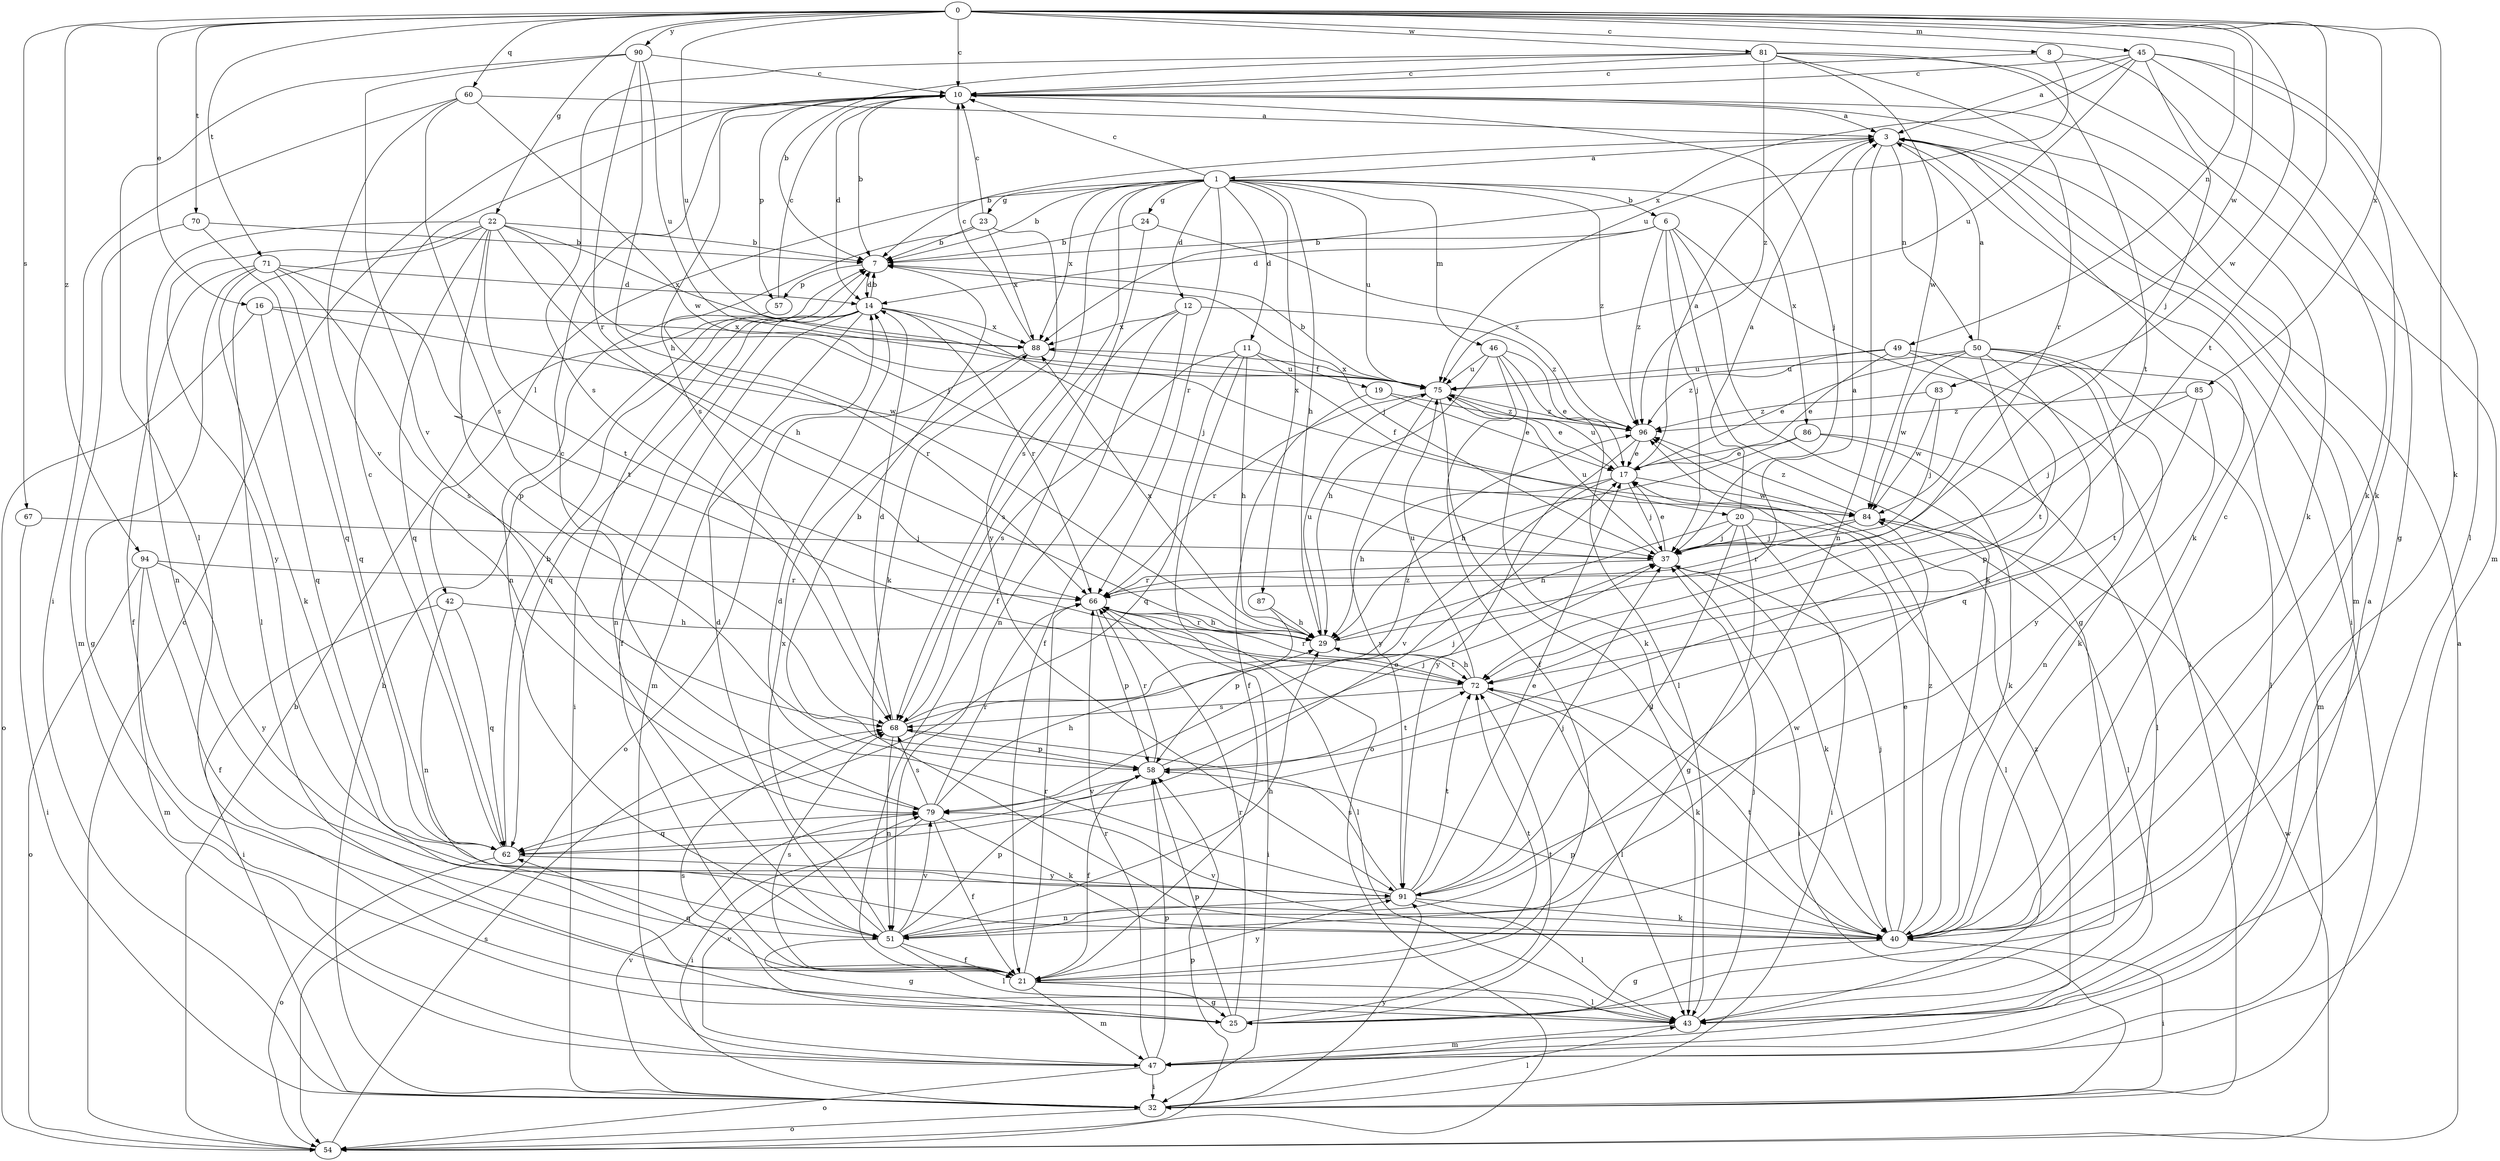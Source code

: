 strict digraph  {
0;
1;
3;
6;
7;
8;
10;
11;
12;
14;
16;
17;
19;
20;
21;
22;
23;
24;
25;
29;
32;
37;
40;
42;
43;
45;
46;
47;
49;
50;
51;
54;
57;
58;
60;
62;
66;
67;
68;
70;
71;
72;
75;
79;
81;
83;
84;
85;
86;
87;
88;
90;
91;
94;
96;
0 -> 8  [label=c];
0 -> 10  [label=c];
0 -> 16  [label=e];
0 -> 22  [label=g];
0 -> 40  [label=k];
0 -> 45  [label=m];
0 -> 49  [label=n];
0 -> 60  [label=q];
0 -> 67  [label=s];
0 -> 70  [label=t];
0 -> 71  [label=t];
0 -> 72  [label=t];
0 -> 75  [label=u];
0 -> 81  [label=w];
0 -> 83  [label=w];
0 -> 84  [label=w];
0 -> 85  [label=x];
0 -> 90  [label=y];
0 -> 94  [label=z];
1 -> 6  [label=b];
1 -> 7  [label=b];
1 -> 10  [label=c];
1 -> 11  [label=d];
1 -> 12  [label=d];
1 -> 23  [label=g];
1 -> 24  [label=g];
1 -> 29  [label=h];
1 -> 42  [label=l];
1 -> 46  [label=m];
1 -> 66  [label=r];
1 -> 68  [label=s];
1 -> 75  [label=u];
1 -> 86  [label=x];
1 -> 87  [label=x];
1 -> 88  [label=x];
1 -> 91  [label=y];
1 -> 96  [label=z];
3 -> 1  [label=a];
3 -> 7  [label=b];
3 -> 32  [label=i];
3 -> 40  [label=k];
3 -> 47  [label=m];
3 -> 50  [label=n];
3 -> 51  [label=n];
6 -> 7  [label=b];
6 -> 14  [label=d];
6 -> 25  [label=g];
6 -> 32  [label=i];
6 -> 37  [label=j];
6 -> 40  [label=k];
6 -> 96  [label=z];
7 -> 14  [label=d];
7 -> 37  [label=j];
7 -> 57  [label=p];
8 -> 10  [label=c];
8 -> 40  [label=k];
8 -> 75  [label=u];
10 -> 3  [label=a];
10 -> 7  [label=b];
10 -> 14  [label=d];
10 -> 37  [label=j];
10 -> 40  [label=k];
10 -> 57  [label=p];
10 -> 68  [label=s];
11 -> 19  [label=f];
11 -> 20  [label=f];
11 -> 29  [label=h];
11 -> 54  [label=o];
11 -> 62  [label=q];
11 -> 68  [label=s];
12 -> 21  [label=f];
12 -> 51  [label=n];
12 -> 68  [label=s];
12 -> 88  [label=x];
12 -> 96  [label=z];
14 -> 7  [label=b];
14 -> 21  [label=f];
14 -> 32  [label=i];
14 -> 37  [label=j];
14 -> 47  [label=m];
14 -> 51  [label=n];
14 -> 62  [label=q];
14 -> 66  [label=r];
14 -> 88  [label=x];
16 -> 54  [label=o];
16 -> 62  [label=q];
16 -> 84  [label=w];
16 -> 88  [label=x];
17 -> 3  [label=a];
17 -> 29  [label=h];
17 -> 37  [label=j];
17 -> 75  [label=u];
17 -> 79  [label=v];
17 -> 84  [label=w];
19 -> 17  [label=e];
19 -> 21  [label=f];
19 -> 96  [label=z];
20 -> 3  [label=a];
20 -> 25  [label=g];
20 -> 29  [label=h];
20 -> 32  [label=i];
20 -> 37  [label=j];
20 -> 43  [label=l];
20 -> 91  [label=y];
21 -> 25  [label=g];
21 -> 43  [label=l];
21 -> 47  [label=m];
21 -> 62  [label=q];
21 -> 66  [label=r];
21 -> 68  [label=s];
21 -> 72  [label=t];
21 -> 91  [label=y];
22 -> 7  [label=b];
22 -> 29  [label=h];
22 -> 37  [label=j];
22 -> 43  [label=l];
22 -> 51  [label=n];
22 -> 58  [label=p];
22 -> 62  [label=q];
22 -> 72  [label=t];
22 -> 88  [label=x];
22 -> 91  [label=y];
23 -> 7  [label=b];
23 -> 10  [label=c];
23 -> 40  [label=k];
23 -> 51  [label=n];
23 -> 88  [label=x];
24 -> 7  [label=b];
24 -> 21  [label=f];
24 -> 96  [label=z];
25 -> 58  [label=p];
25 -> 66  [label=r];
25 -> 68  [label=s];
25 -> 72  [label=t];
29 -> 3  [label=a];
29 -> 66  [label=r];
29 -> 72  [label=t];
29 -> 75  [label=u];
29 -> 88  [label=x];
32 -> 7  [label=b];
32 -> 43  [label=l];
32 -> 54  [label=o];
32 -> 79  [label=v];
32 -> 91  [label=y];
37 -> 17  [label=e];
37 -> 32  [label=i];
37 -> 40  [label=k];
37 -> 66  [label=r];
37 -> 75  [label=u];
40 -> 10  [label=c];
40 -> 17  [label=e];
40 -> 25  [label=g];
40 -> 32  [label=i];
40 -> 37  [label=j];
40 -> 58  [label=p];
40 -> 72  [label=t];
40 -> 79  [label=v];
40 -> 96  [label=z];
42 -> 29  [label=h];
42 -> 32  [label=i];
42 -> 51  [label=n];
42 -> 62  [label=q];
43 -> 37  [label=j];
43 -> 47  [label=m];
45 -> 3  [label=a];
45 -> 10  [label=c];
45 -> 25  [label=g];
45 -> 37  [label=j];
45 -> 40  [label=k];
45 -> 43  [label=l];
45 -> 75  [label=u];
45 -> 88  [label=x];
46 -> 17  [label=e];
46 -> 21  [label=f];
46 -> 29  [label=h];
46 -> 40  [label=k];
46 -> 43  [label=l];
46 -> 75  [label=u];
47 -> 3  [label=a];
47 -> 32  [label=i];
47 -> 54  [label=o];
47 -> 58  [label=p];
47 -> 66  [label=r];
47 -> 79  [label=v];
47 -> 96  [label=z];
49 -> 17  [label=e];
49 -> 47  [label=m];
49 -> 72  [label=t];
49 -> 75  [label=u];
49 -> 96  [label=z];
50 -> 3  [label=a];
50 -> 17  [label=e];
50 -> 40  [label=k];
50 -> 43  [label=l];
50 -> 58  [label=p];
50 -> 62  [label=q];
50 -> 75  [label=u];
50 -> 84  [label=w];
50 -> 91  [label=y];
51 -> 14  [label=d];
51 -> 21  [label=f];
51 -> 25  [label=g];
51 -> 29  [label=h];
51 -> 43  [label=l];
51 -> 58  [label=p];
51 -> 79  [label=v];
51 -> 84  [label=w];
51 -> 88  [label=x];
54 -> 3  [label=a];
54 -> 7  [label=b];
54 -> 10  [label=c];
54 -> 58  [label=p];
54 -> 68  [label=s];
54 -> 84  [label=w];
57 -> 10  [label=c];
57 -> 66  [label=r];
58 -> 7  [label=b];
58 -> 21  [label=f];
58 -> 37  [label=j];
58 -> 66  [label=r];
58 -> 72  [label=t];
58 -> 79  [label=v];
60 -> 3  [label=a];
60 -> 32  [label=i];
60 -> 68  [label=s];
60 -> 79  [label=v];
60 -> 84  [label=w];
62 -> 7  [label=b];
62 -> 10  [label=c];
62 -> 17  [label=e];
62 -> 54  [label=o];
62 -> 91  [label=y];
66 -> 29  [label=h];
66 -> 32  [label=i];
66 -> 43  [label=l];
66 -> 58  [label=p];
67 -> 32  [label=i];
67 -> 37  [label=j];
68 -> 14  [label=d];
68 -> 37  [label=j];
68 -> 51  [label=n];
68 -> 58  [label=p];
68 -> 96  [label=z];
70 -> 7  [label=b];
70 -> 47  [label=m];
70 -> 62  [label=q];
71 -> 14  [label=d];
71 -> 21  [label=f];
71 -> 25  [label=g];
71 -> 40  [label=k];
71 -> 62  [label=q];
71 -> 68  [label=s];
71 -> 72  [label=t];
72 -> 29  [label=h];
72 -> 40  [label=k];
72 -> 43  [label=l];
72 -> 66  [label=r];
72 -> 68  [label=s];
72 -> 75  [label=u];
75 -> 7  [label=b];
75 -> 17  [label=e];
75 -> 43  [label=l];
75 -> 66  [label=r];
75 -> 88  [label=x];
75 -> 91  [label=y];
75 -> 96  [label=z];
79 -> 10  [label=c];
79 -> 21  [label=f];
79 -> 29  [label=h];
79 -> 32  [label=i];
79 -> 40  [label=k];
79 -> 62  [label=q];
79 -> 66  [label=r];
79 -> 68  [label=s];
81 -> 7  [label=b];
81 -> 10  [label=c];
81 -> 47  [label=m];
81 -> 66  [label=r];
81 -> 68  [label=s];
81 -> 72  [label=t];
81 -> 84  [label=w];
81 -> 96  [label=z];
83 -> 37  [label=j];
83 -> 84  [label=w];
83 -> 96  [label=z];
84 -> 37  [label=j];
84 -> 43  [label=l];
84 -> 66  [label=r];
84 -> 96  [label=z];
85 -> 37  [label=j];
85 -> 51  [label=n];
85 -> 72  [label=t];
85 -> 96  [label=z];
86 -> 17  [label=e];
86 -> 29  [label=h];
86 -> 40  [label=k];
86 -> 43  [label=l];
87 -> 29  [label=h];
87 -> 58  [label=p];
88 -> 10  [label=c];
88 -> 54  [label=o];
88 -> 75  [label=u];
90 -> 10  [label=c];
90 -> 29  [label=h];
90 -> 43  [label=l];
90 -> 66  [label=r];
90 -> 75  [label=u];
90 -> 79  [label=v];
91 -> 14  [label=d];
91 -> 17  [label=e];
91 -> 37  [label=j];
91 -> 40  [label=k];
91 -> 43  [label=l];
91 -> 51  [label=n];
91 -> 68  [label=s];
91 -> 72  [label=t];
94 -> 21  [label=f];
94 -> 47  [label=m];
94 -> 54  [label=o];
94 -> 66  [label=r];
94 -> 91  [label=y];
96 -> 17  [label=e];
96 -> 91  [label=y];
}
